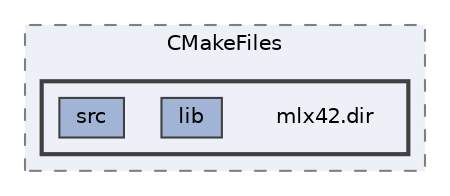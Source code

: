 digraph "/home/ssergiu/projects/cub3d/external/MLX42/build/CMakeFiles/mlx42.dir"
{
 // INTERACTIVE_SVG=YES
 // LATEX_PDF_SIZE
  bgcolor="transparent";
  edge [fontname=Helvetica,fontsize=10,labelfontname=Helvetica,labelfontsize=10];
  node [fontname=Helvetica,fontsize=10,shape=box,height=0.2,width=0.4];
  compound=true
  subgraph clusterdir_b205effe085175965f395c4bddd08c79 {
    graph [ bgcolor="#edf0f7", pencolor="grey50", label="CMakeFiles", fontname=Helvetica,fontsize=10 style="filled,dashed", URL="dir_b205effe085175965f395c4bddd08c79.html",tooltip=""]
  subgraph clusterdir_55feb0de1989172bfc1e358cdb398fda {
    graph [ bgcolor="#edf0f7", pencolor="grey25", label="", fontname=Helvetica,fontsize=10 style="filled,bold", URL="dir_55feb0de1989172bfc1e358cdb398fda.html",tooltip=""]
    dir_55feb0de1989172bfc1e358cdb398fda [shape=plaintext, label="mlx42.dir"];
  dir_9a93e975539534cbe081184baf941be3 [label="lib", fillcolor="#a2b4d6", color="grey25", style="filled", URL="dir_9a93e975539534cbe081184baf941be3.html",tooltip=""];
  dir_873d74ec0fff81ee84ce1808ece11885 [label="src", fillcolor="#a2b4d6", color="grey25", style="filled", URL="dir_873d74ec0fff81ee84ce1808ece11885.html",tooltip=""];
  }
  }
}
